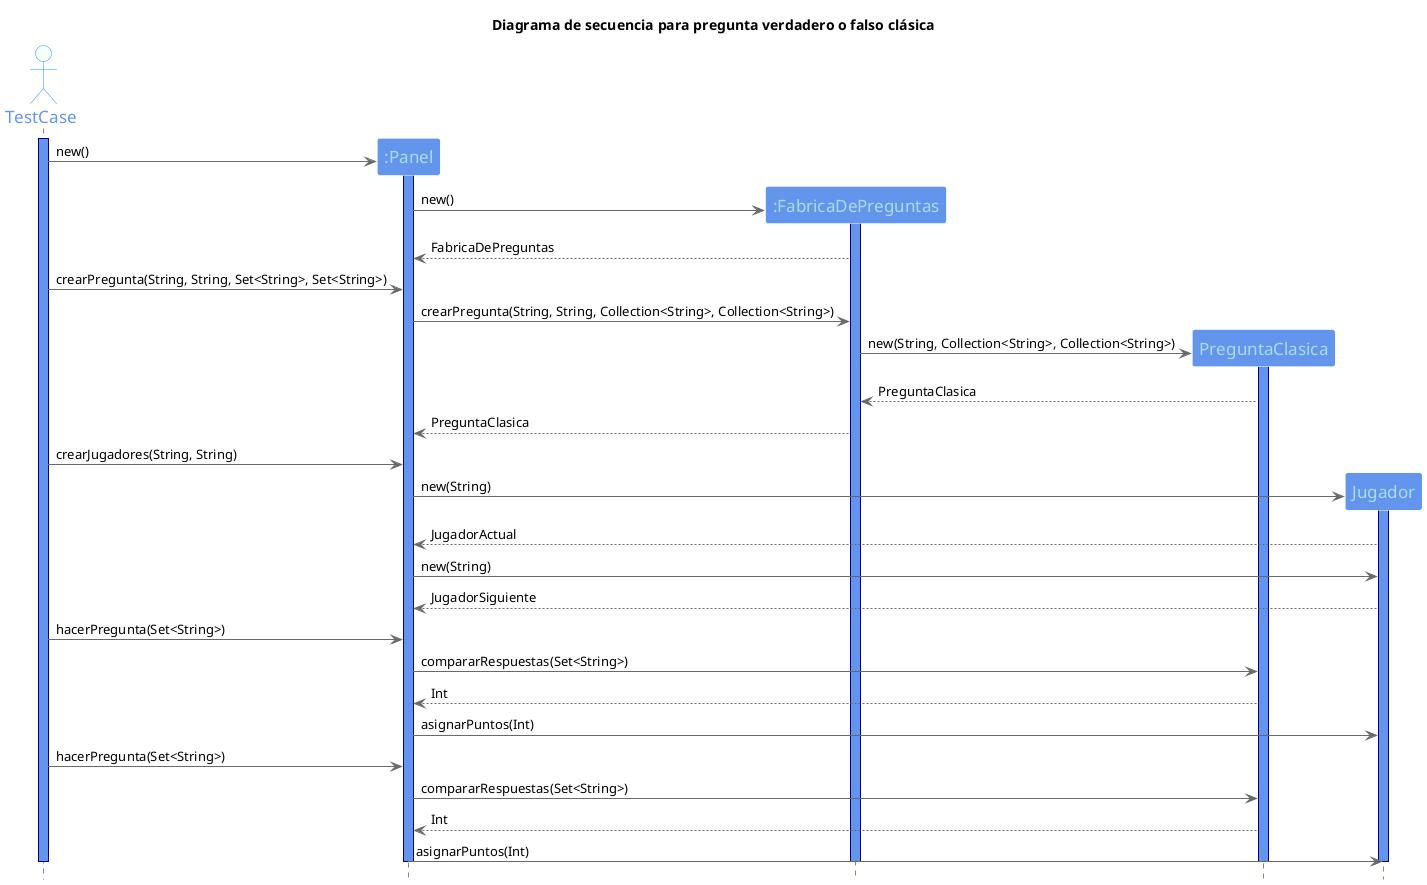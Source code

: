 @startuml TP2

title Diagrama de secuencia para pregunta verdadero o falso clásica

hide footbox
skinparam backgroundColor white

skinparam sequence {
ArrowColor DimGray
ActorBorderColor DodgerBlue
LifeLineBorderColor Navy
LifeLineBackgroundColor CornflowerBlue
ParticipantBorderColor LighSlateGray
ParticipantBackgroundColor CornflowerBlue
ParticipantFontName Impact
ParticipantFontSize 17
ParticipantFontColor #A9DCDF
ActorBackgroundColor mintCream
ActorFontColor CornflowerBlue
ActorFontSize 17
ActorFontName Aapex
}

actor TestCase
activate TestCase

participant ":Panel" as Panel
create Panel
TestCase -> Panel : new()
activate Panel

participant ":FabricaDePreguntas" as FabricaDePreguntas
create FabricaDePreguntas
Panel -> FabricaDePreguntas :  new()
activate FabricaDePreguntas
FabricaDePreguntas --> Panel : FabricaDePreguntas

TestCase -> Panel : crearPregunta(String, String, Set<String>, Set<String>)

Panel -> FabricaDePreguntas : crearPregunta(String, String, Collection<String>, Collection<String>)

create PreguntaClasica
FabricaDePreguntas -> PreguntaClasica: new(String, Collection<String>, Collection<String>)
activate PreguntaClasica
PreguntaClasica --> FabricaDePreguntas: PreguntaClasica
FabricaDePreguntas --> Panel: PreguntaClasica


TestCase -> Panel: crearJugadores(String, String)
create Jugador
Panel -> Jugador: new(String)
activate Jugador
Jugador --> Panel: JugadorActual
Panel -> Jugador: new(String)
Jugador --> Panel: JugadorSiguiente

TestCase -> Panel: hacerPregunta(Set<String>)
Panel -> PreguntaClasica: compararRespuestas(Set<String>)
PreguntaClasica --> Panel: Int
Panel -> Jugador: asignarPuntos(Int)
TestCase -> Panel: hacerPregunta(Set<String>)
Panel -> PreguntaClasica: compararRespuestas(Set<String>)
PreguntaClasica --> Panel: Int
Panel -> Jugador: asignarPuntos(Int)


deactivate PreguntaClasica
deactivate Jugador
deactivate FabricaDePreguntas
deactivate Panel
deactivate TestCase

@enduml